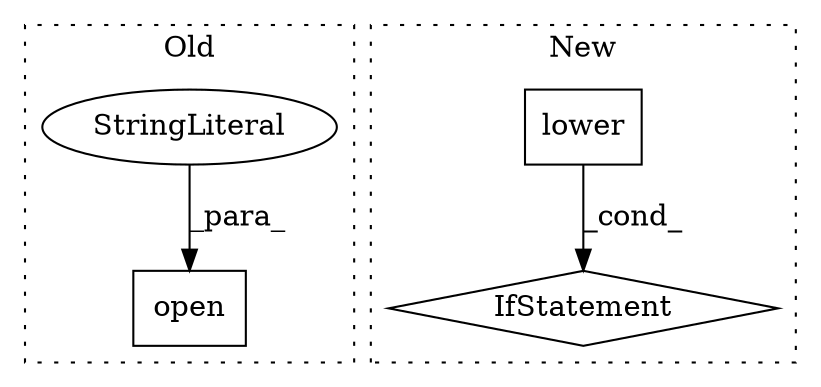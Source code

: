 digraph G {
subgraph cluster0 {
1 [label="open" a="32" s="10207,10225" l="5,1" shape="box"];
4 [label="StringLiteral" a="45" s="10221" l="4" shape="ellipse"];
label = "Old";
style="dotted";
}
subgraph cluster1 {
2 [label="lower" a="32" s="7467" l="7" shape="box"];
3 [label="IfStatement" a="25" s="7508,7552" l="4,2" shape="diamond"];
label = "New";
style="dotted";
}
2 -> 3 [label="_cond_"];
4 -> 1 [label="_para_"];
}